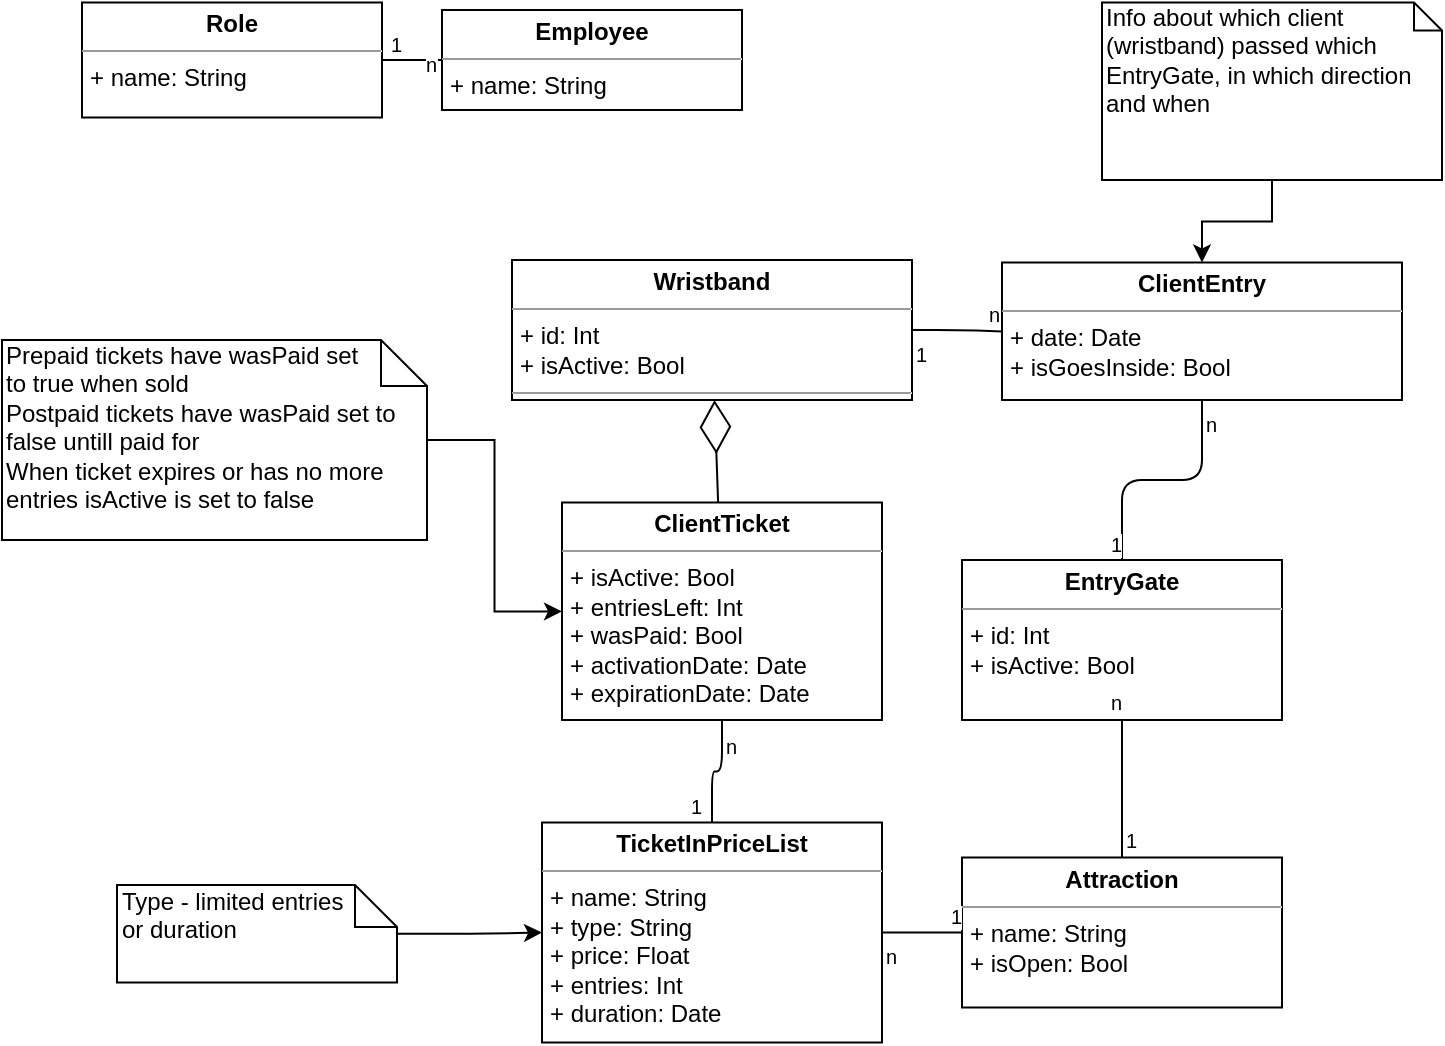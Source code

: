<mxfile version="13.1.1" type="device"><diagram id="C5RBs43oDa-KdzZeNtuy" name="Page-1"><mxGraphModel dx="1623" dy="763" grid="1" gridSize="10" guides="1" tooltips="1" connect="1" arrows="1" fold="1" page="1" pageScale="1" pageWidth="827" pageHeight="1169" math="0" shadow="0"><root><mxCell id="WIyWlLk6GJQsqaUBKTNV-0"/><mxCell id="WIyWlLk6GJQsqaUBKTNV-1" parent="WIyWlLk6GJQsqaUBKTNV-0"/><mxCell id="btaBvrVtQ6GG0H_6rj-1-8" value="&lt;p style=&quot;margin: 0px ; margin-top: 4px ; text-align: center&quot;&gt;&lt;b&gt;Attraction&lt;/b&gt;&lt;/p&gt;&lt;hr size=&quot;1&quot;&gt;&lt;p style=&quot;margin: 0px ; margin-left: 4px&quot;&gt;+ name: String&lt;/p&gt;&lt;p style=&quot;margin: 0px ; margin-left: 4px&quot;&gt;+ isOpen: Bool&lt;br&gt;&lt;/p&gt;" style="verticalAlign=top;align=left;overflow=fill;fontSize=12;fontFamily=Helvetica;html=1;" parent="WIyWlLk6GJQsqaUBKTNV-1" vertex="1"><mxGeometry x="550" y="448.75" width="160" height="75" as="geometry"/></mxCell><mxCell id="btaBvrVtQ6GG0H_6rj-1-28" value="&lt;p style=&quot;margin: 0px ; margin-top: 4px ; text-align: center&quot;&gt;&lt;b&gt;Employee&lt;/b&gt;&lt;br&gt;&lt;/p&gt;&lt;hr size=&quot;1&quot;&gt;&lt;p style=&quot;margin: 0px ; margin-left: 4px&quot;&gt;+ name: String&lt;/p&gt;&lt;p style=&quot;margin: 0px ; margin-left: 4px&quot;&gt;&lt;br&gt;&lt;/p&gt;&lt;hr size=&quot;1&quot;&gt;" style="verticalAlign=top;align=left;overflow=fill;fontSize=12;fontFamily=Helvetica;html=1;" parent="WIyWlLk6GJQsqaUBKTNV-1" vertex="1"><mxGeometry x="290" y="25" width="150" height="50" as="geometry"/></mxCell><mxCell id="btaBvrVtQ6GG0H_6rj-1-30" value="&lt;p style=&quot;margin: 0px ; margin-top: 4px ; text-align: center&quot;&gt;&lt;b&gt;Role&lt;/b&gt;&lt;/p&gt;&lt;hr size=&quot;1&quot;&gt;&lt;p style=&quot;margin: 0px ; margin-left: 4px&quot;&gt;+ name: String&lt;/p&gt;&lt;p style=&quot;margin: 0px ; margin-left: 4px&quot;&gt;&lt;br&gt;&lt;/p&gt;&lt;hr size=&quot;1&quot;&gt;" style="verticalAlign=top;align=left;overflow=fill;fontSize=12;fontFamily=Helvetica;html=1;" parent="WIyWlLk6GJQsqaUBKTNV-1" vertex="1"><mxGeometry x="110" y="21.25" width="150" height="57.5" as="geometry"/></mxCell><mxCell id="ToZi48v4VKdMPkQrInuG-15" value="&lt;p style=&quot;margin: 0px ; margin-top: 4px ; text-align: center&quot;&gt;&lt;b&gt;Wristband&lt;/b&gt;&lt;br&gt;&lt;/p&gt;&lt;hr size=&quot;1&quot;&gt;&lt;p style=&quot;margin: 0px ; margin-left: 4px&quot;&gt;+ id: Int&lt;/p&gt;&lt;p style=&quot;margin: 0px ; margin-left: 4px&quot;&gt;+ isActive: Bool&lt;/p&gt;&lt;hr size=&quot;1&quot;&gt;" style="verticalAlign=top;align=left;overflow=fill;fontSize=12;fontFamily=Helvetica;html=1;" parent="WIyWlLk6GJQsqaUBKTNV-1" vertex="1"><mxGeometry x="325" y="150" width="200" height="70" as="geometry"/></mxCell><mxCell id="ToZi48v4VKdMPkQrInuG-16" value="&lt;p style=&quot;margin: 4px 0px 0px ; text-align: center&quot;&gt;&lt;b&gt;ClientTicket&lt;/b&gt;&lt;/p&gt;&lt;hr size=&quot;1&quot;&gt;&lt;p style=&quot;margin: 0px 0px 0px 4px&quot;&gt;+ isActive: Bool&lt;/p&gt;&lt;p style=&quot;margin: 0px 0px 0px 4px&quot;&gt;+ entriesLeft: Int&lt;br&gt;&lt;/p&gt;&lt;p style=&quot;margin: 0px 0px 0px 4px&quot;&gt;+ wasPaid: Bool&lt;/p&gt;&lt;p style=&quot;margin: 0px 0px 0px 4px&quot;&gt;+ activationDate: Date&lt;/p&gt;&lt;p style=&quot;margin: 0px 0px 0px 4px&quot;&gt;+ expirationDate: Date&lt;/p&gt;&lt;hr size=&quot;1&quot;&gt;" style="verticalAlign=top;align=left;overflow=fill;fontSize=12;fontFamily=Helvetica;html=1;" parent="WIyWlLk6GJQsqaUBKTNV-1" vertex="1"><mxGeometry x="350" y="271.25" width="160" height="108.75" as="geometry"/></mxCell><mxCell id="ToZi48v4VKdMPkQrInuG-20" value="&lt;p style=&quot;margin: 0px ; margin-top: 4px ; text-align: center&quot;&gt;&lt;b&gt;TicketInPriceList&lt;/b&gt;&lt;/p&gt;&lt;hr size=&quot;1&quot;&gt;&lt;p style=&quot;margin: 0px ; margin-left: 4px&quot;&gt;+ name: String&lt;/p&gt;&lt;p style=&quot;margin: 0px ; margin-left: 4px&quot;&gt;+ type: String&lt;br&gt;&lt;/p&gt;&lt;p style=&quot;margin: 0px ; margin-left: 4px&quot;&gt;+ price: Float&lt;/p&gt;&lt;p style=&quot;margin: 0px ; margin-left: 4px&quot;&gt;+ entries: Int&lt;/p&gt;&lt;p style=&quot;margin: 0px ; margin-left: 4px&quot;&gt;+ duration: Date&lt;br&gt;&lt;/p&gt;&lt;p style=&quot;margin: 0px ; margin-left: 4px&quot;&gt;&lt;br&gt;&lt;/p&gt;&lt;hr size=&quot;1&quot;&gt;" style="verticalAlign=top;align=left;overflow=fill;fontSize=12;fontFamily=Helvetica;html=1;" parent="WIyWlLk6GJQsqaUBKTNV-1" vertex="1"><mxGeometry x="340" y="431.25" width="170" height="110" as="geometry"/></mxCell><mxCell id="ToZi48v4VKdMPkQrInuG-24" value="" style="endArrow=none;html=1;edgeStyle=orthogonalEdgeStyle;" parent="WIyWlLk6GJQsqaUBKTNV-1" source="ToZi48v4VKdMPkQrInuG-20" target="btaBvrVtQ6GG0H_6rj-1-8" edge="1"><mxGeometry relative="1" as="geometry"><mxPoint x="690" y="673.41" as="sourcePoint"/><mxPoint x="850" y="673.41" as="targetPoint"/></mxGeometry></mxCell><mxCell id="ToZi48v4VKdMPkQrInuG-25" value="n" style="resizable=0;html=1;align=left;verticalAlign=bottom;labelBackgroundColor=#ffffff;fontSize=10;" parent="ToZi48v4VKdMPkQrInuG-24" connectable="0" vertex="1"><mxGeometry x="-1" relative="1" as="geometry"><mxPoint y="20" as="offset"/></mxGeometry></mxCell><mxCell id="ToZi48v4VKdMPkQrInuG-26" value="1" style="resizable=0;html=1;align=right;verticalAlign=bottom;labelBackgroundColor=#ffffff;fontSize=10;" parent="ToZi48v4VKdMPkQrInuG-24" connectable="0" vertex="1"><mxGeometry x="1" relative="1" as="geometry"/></mxCell><mxCell id="ToZi48v4VKdMPkQrInuG-27" value="" style="endArrow=none;html=1;edgeStyle=orthogonalEdgeStyle;" parent="WIyWlLk6GJQsqaUBKTNV-1" source="ToZi48v4VKdMPkQrInuG-16" target="ToZi48v4VKdMPkQrInuG-20" edge="1"><mxGeometry relative="1" as="geometry"><mxPoint x="610.0" y="953.47" as="sourcePoint"/><mxPoint x="647.28" y="841.25" as="targetPoint"/></mxGeometry></mxCell><mxCell id="ToZi48v4VKdMPkQrInuG-28" value="n" style="resizable=0;html=1;align=left;verticalAlign=bottom;labelBackgroundColor=#ffffff;fontSize=10;" parent="ToZi48v4VKdMPkQrInuG-27" connectable="0" vertex="1"><mxGeometry x="-1" relative="1" as="geometry"><mxPoint y="21.25" as="offset"/></mxGeometry></mxCell><mxCell id="ToZi48v4VKdMPkQrInuG-29" value="1" style="resizable=0;html=1;align=right;verticalAlign=bottom;labelBackgroundColor=#ffffff;fontSize=10;" parent="ToZi48v4VKdMPkQrInuG-27" connectable="0" vertex="1"><mxGeometry x="1" relative="1" as="geometry"><mxPoint x="-5" y="-0.42" as="offset"/></mxGeometry></mxCell><mxCell id="ToZi48v4VKdMPkQrInuG-31" value="" style="endArrow=diamondThin;endFill=0;endSize=24;html=1;" parent="WIyWlLk6GJQsqaUBKTNV-1" source="ToZi48v4VKdMPkQrInuG-16" target="ToZi48v4VKdMPkQrInuG-15" edge="1"><mxGeometry width="160" relative="1" as="geometry"><mxPoint x="660" y="1021.25" as="sourcePoint"/><mxPoint x="820" y="1021.25" as="targetPoint"/></mxGeometry></mxCell><mxCell id="ToZi48v4VKdMPkQrInuG-38" value="" style="endArrow=none;html=1;edgeStyle=orthogonalEdgeStyle;" parent="WIyWlLk6GJQsqaUBKTNV-1" source="btaBvrVtQ6GG0H_6rj-1-28" target="btaBvrVtQ6GG0H_6rj-1-30" edge="1"><mxGeometry relative="1" as="geometry"><mxPoint x="650" y="-116.25" as="sourcePoint"/><mxPoint x="784.034" y="-236.25" as="targetPoint"/></mxGeometry></mxCell><mxCell id="ToZi48v4VKdMPkQrInuG-39" value="n" style="resizable=0;html=1;align=left;verticalAlign=bottom;labelBackgroundColor=#ffffff;fontSize=10;" parent="ToZi48v4VKdMPkQrInuG-38" connectable="0" vertex="1"><mxGeometry x="-1" relative="1" as="geometry"><mxPoint x="-10" y="10" as="offset"/></mxGeometry></mxCell><mxCell id="ToZi48v4VKdMPkQrInuG-40" value="1" style="resizable=0;html=1;align=right;verticalAlign=bottom;labelBackgroundColor=#ffffff;fontSize=10;" parent="ToZi48v4VKdMPkQrInuG-38" connectable="0" vertex="1"><mxGeometry x="1" relative="1" as="geometry"><mxPoint x="10.23" as="offset"/></mxGeometry></mxCell><mxCell id="Xg-sIu30y1N0Jq6UAaIW-6" value="&lt;p style=&quot;margin: 0px ; margin-top: 4px ; text-align: center&quot;&gt;&lt;b&gt;EntryGate&lt;/b&gt;&lt;/p&gt;&lt;hr size=&quot;1&quot;&gt;&lt;p style=&quot;margin: 0px ; margin-left: 4px&quot;&gt;+ id: Int&lt;/p&gt;&lt;p style=&quot;margin: 0px ; margin-left: 4px&quot;&gt;+ isActive: Bool&lt;/p&gt;" style="verticalAlign=top;align=left;overflow=fill;fontSize=12;fontFamily=Helvetica;html=1;" parent="WIyWlLk6GJQsqaUBKTNV-1" vertex="1"><mxGeometry x="550" y="300" width="160" height="80" as="geometry"/></mxCell><mxCell id="Xg-sIu30y1N0Jq6UAaIW-13" value="" style="endArrow=none;html=1;edgeStyle=orthogonalEdgeStyle;" parent="WIyWlLk6GJQsqaUBKTNV-1" source="btaBvrVtQ6GG0H_6rj-1-8" target="Xg-sIu30y1N0Jq6UAaIW-6" edge="1"><mxGeometry relative="1" as="geometry"><mxPoint x="530" y="718.75" as="sourcePoint"/><mxPoint x="690" y="751.25" as="targetPoint"/></mxGeometry></mxCell><mxCell id="Xg-sIu30y1N0Jq6UAaIW-14" value="1" style="resizable=0;html=1;align=left;verticalAlign=bottom;labelBackgroundColor=#ffffff;fontSize=10;" parent="Xg-sIu30y1N0Jq6UAaIW-13" connectable="0" vertex="1"><mxGeometry x="-1" relative="1" as="geometry"/></mxCell><mxCell id="Xg-sIu30y1N0Jq6UAaIW-15" value="&lt;div&gt;n&lt;/div&gt;" style="resizable=0;html=1;align=right;verticalAlign=bottom;labelBackgroundColor=#ffffff;fontSize=10;" parent="Xg-sIu30y1N0Jq6UAaIW-13" connectable="0" vertex="1"><mxGeometry x="1" relative="1" as="geometry"/></mxCell><mxCell id="Xg-sIu30y1N0Jq6UAaIW-17" value="" style="endArrow=none;html=1;edgeStyle=orthogonalEdgeStyle;" parent="WIyWlLk6GJQsqaUBKTNV-1" source="Xg-sIu30y1N0Jq6UAaIW-26" target="Xg-sIu30y1N0Jq6UAaIW-6" edge="1"><mxGeometry relative="1" as="geometry"><mxPoint x="660" y="501.25" as="sourcePoint"/><mxPoint x="660" y="551.25" as="targetPoint"/></mxGeometry></mxCell><mxCell id="Xg-sIu30y1N0Jq6UAaIW-18" value="n" style="resizable=0;html=1;align=left;verticalAlign=bottom;labelBackgroundColor=#ffffff;fontSize=10;" parent="Xg-sIu30y1N0Jq6UAaIW-17" connectable="0" vertex="1"><mxGeometry x="-1" relative="1" as="geometry"><mxPoint y="20" as="offset"/></mxGeometry></mxCell><mxCell id="Xg-sIu30y1N0Jq6UAaIW-19" value="1" style="resizable=0;html=1;align=right;verticalAlign=bottom;labelBackgroundColor=#ffffff;fontSize=10;" parent="Xg-sIu30y1N0Jq6UAaIW-17" connectable="0" vertex="1"><mxGeometry x="1" relative="1" as="geometry"/></mxCell><mxCell id="Xg-sIu30y1N0Jq6UAaIW-20" value="" style="endArrow=none;html=1;edgeStyle=orthogonalEdgeStyle;" parent="WIyWlLk6GJQsqaUBKTNV-1" source="ToZi48v4VKdMPkQrInuG-15" target="Xg-sIu30y1N0Jq6UAaIW-26" edge="1"><mxGeometry relative="1" as="geometry"><mxPoint x="500" y="581.25" as="sourcePoint"/><mxPoint x="660" y="431.25" as="targetPoint"/></mxGeometry></mxCell><mxCell id="Xg-sIu30y1N0Jq6UAaIW-21" value="1" style="resizable=0;html=1;align=left;verticalAlign=bottom;labelBackgroundColor=#ffffff;fontSize=10;" parent="Xg-sIu30y1N0Jq6UAaIW-20" connectable="0" vertex="1"><mxGeometry x="-1" relative="1" as="geometry"><mxPoint y="20" as="offset"/></mxGeometry></mxCell><mxCell id="Xg-sIu30y1N0Jq6UAaIW-22" value="n" style="resizable=0;html=1;align=right;verticalAlign=bottom;labelBackgroundColor=#ffffff;fontSize=10;" parent="Xg-sIu30y1N0Jq6UAaIW-20" connectable="0" vertex="1"><mxGeometry x="1" relative="1" as="geometry"/></mxCell><mxCell id="Xg-sIu30y1N0Jq6UAaIW-26" value="&lt;p style=&quot;margin: 4px 0px 0px ; text-align: center&quot;&gt;&lt;b&gt;ClientEntry&lt;/b&gt;&lt;br&gt;&lt;/p&gt;&lt;hr size=&quot;1&quot;&gt;&lt;p style=&quot;margin: 0px 0px 0px 4px&quot;&gt;+ date: Date&lt;/p&gt;&lt;p style=&quot;margin: 0px 0px 0px 4px&quot;&gt;+ isGoesInside: Bool&lt;br&gt;&lt;/p&gt;&lt;p style=&quot;margin: 0px 0px 0px 4px&quot;&gt;&lt;br&gt;&lt;/p&gt;&lt;hr size=&quot;1&quot;&gt;" style="verticalAlign=top;align=left;overflow=fill;fontSize=12;fontFamily=Helvetica;html=1;" parent="WIyWlLk6GJQsqaUBKTNV-1" vertex="1"><mxGeometry x="570" y="151.25" width="200" height="68.75" as="geometry"/></mxCell><mxCell id="Xg-sIu30y1N0Jq6UAaIW-30" style="edgeStyle=orthogonalEdgeStyle;rounded=0;orthogonalLoop=1;jettySize=auto;html=1;" parent="WIyWlLk6GJQsqaUBKTNV-1" source="Xg-sIu30y1N0Jq6UAaIW-27" target="Xg-sIu30y1N0Jq6UAaIW-26" edge="1"><mxGeometry relative="1" as="geometry"/></mxCell><mxCell id="Xg-sIu30y1N0Jq6UAaIW-27" value="Info about which client (wristband) passed which EntryGate, in which direction and when" style="shape=note;whiteSpace=wrap;html=1;size=14;verticalAlign=top;align=left;spacingTop=-6;" parent="WIyWlLk6GJQsqaUBKTNV-1" vertex="1"><mxGeometry x="620" y="21.25" width="170" height="88.75" as="geometry"/></mxCell><mxCell id="Xg-sIu30y1N0Jq6UAaIW-32" style="edgeStyle=orthogonalEdgeStyle;rounded=0;orthogonalLoop=1;jettySize=auto;html=1;" parent="WIyWlLk6GJQsqaUBKTNV-1" source="Xg-sIu30y1N0Jq6UAaIW-31" target="ToZi48v4VKdMPkQrInuG-20" edge="1"><mxGeometry relative="1" as="geometry"/></mxCell><mxCell id="Xg-sIu30y1N0Jq6UAaIW-31" value="&lt;div&gt;Type - limited entries&lt;br&gt; or duration&lt;/div&gt;&lt;div&gt;&lt;br&gt;&lt;/div&gt;" style="shape=note;whiteSpace=wrap;html=1;size=21;verticalAlign=top;align=left;spacingTop=-6;" parent="WIyWlLk6GJQsqaUBKTNV-1" vertex="1"><mxGeometry x="127.5" y="462.5" width="140" height="48.75" as="geometry"/></mxCell><mxCell id="Xg-sIu30y1N0Jq6UAaIW-34" style="edgeStyle=orthogonalEdgeStyle;rounded=0;orthogonalLoop=1;jettySize=auto;html=1;" parent="WIyWlLk6GJQsqaUBKTNV-1" source="Xg-sIu30y1N0Jq6UAaIW-33" target="ToZi48v4VKdMPkQrInuG-16" edge="1"><mxGeometry relative="1" as="geometry"/></mxCell><mxCell id="Xg-sIu30y1N0Jq6UAaIW-33" value="&lt;div&gt;Prepaid tickets have wasPaid set &lt;br&gt;to true when sold&lt;/div&gt;&lt;div&gt;Postpaid tickets have wasPaid set to false untill paid for&lt;/div&gt;&lt;div&gt;When ticket expires or has no more entries isActive is set to false&lt;br&gt;&lt;/div&gt;" style="shape=note;whiteSpace=wrap;html=1;size=23;verticalAlign=top;align=left;spacingTop=-6;" parent="WIyWlLk6GJQsqaUBKTNV-1" vertex="1"><mxGeometry x="70" y="190" width="212.5" height="100" as="geometry"/></mxCell></root></mxGraphModel></diagram></mxfile>